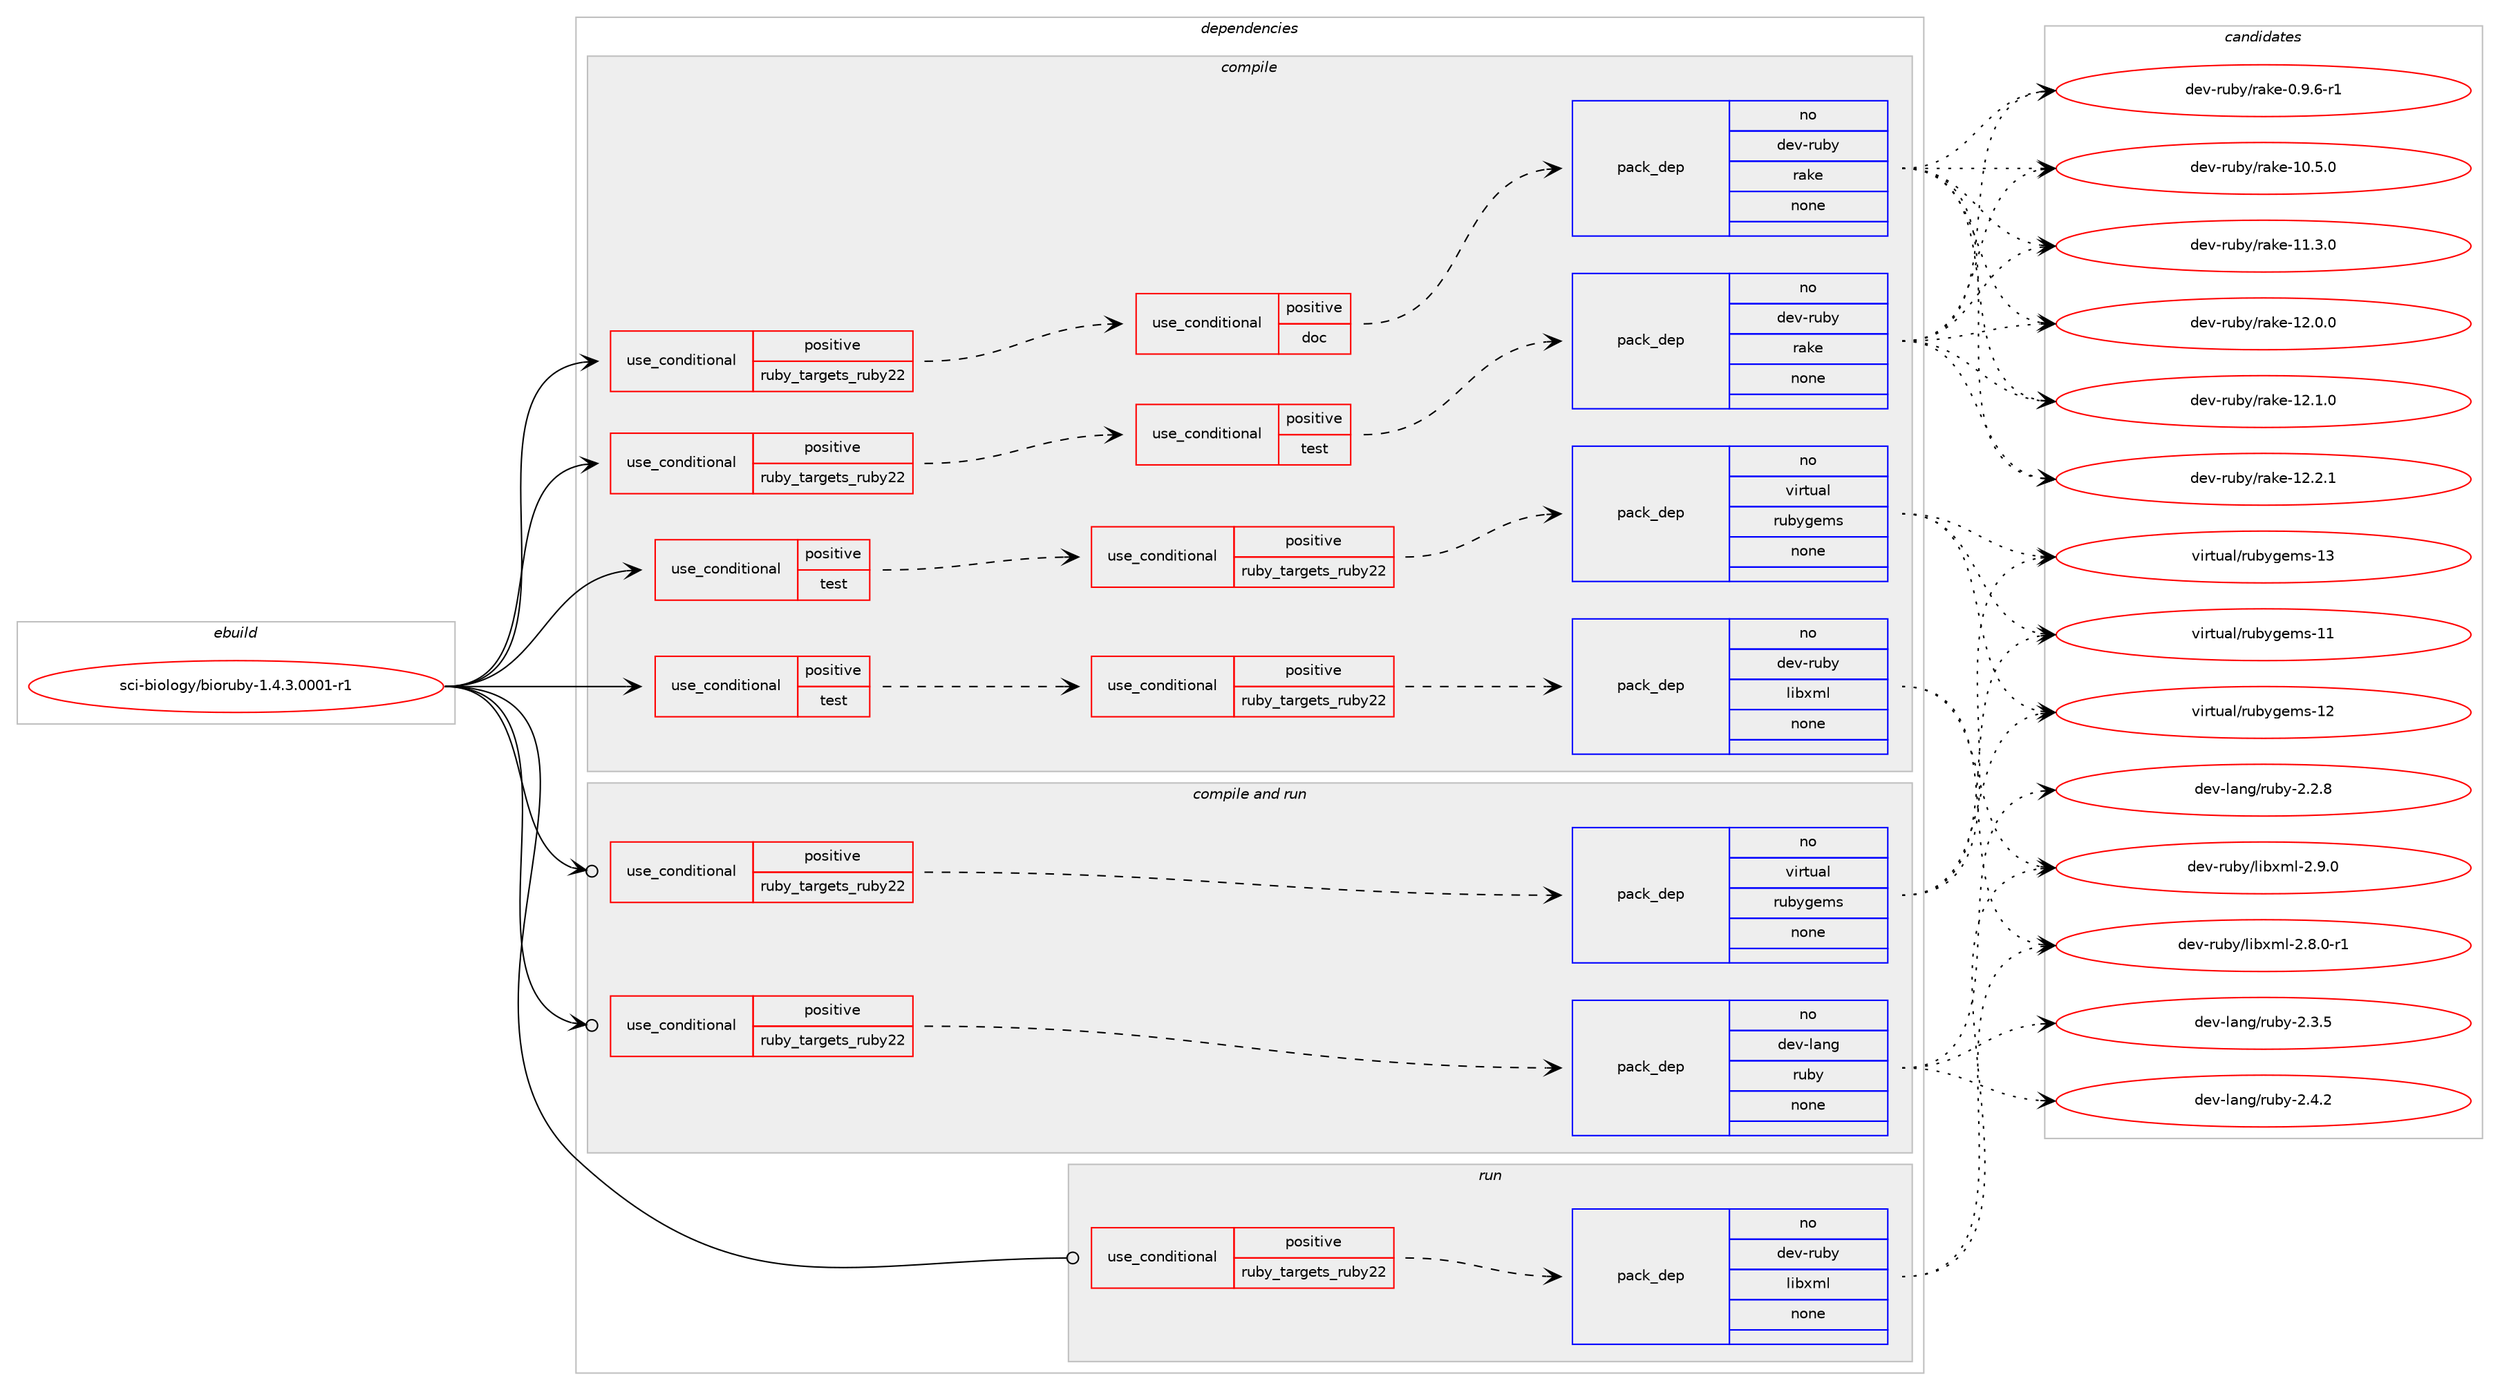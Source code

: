 digraph prolog {

# *************
# Graph options
# *************

newrank=true;
concentrate=true;
compound=true;
graph [rankdir=LR,fontname=Helvetica,fontsize=10,ranksep=1.5];#, ranksep=2.5, nodesep=0.2];
edge  [arrowhead=vee];
node  [fontname=Helvetica,fontsize=10];

# **********
# The ebuild
# **********

subgraph cluster_leftcol {
color=gray;
rank=same;
label=<<i>ebuild</i>>;
id [label="sci-biology/bioruby-1.4.3.0001-r1", color=red, width=4, href="../sci-biology/bioruby-1.4.3.0001-r1.svg"];
}

# ****************
# The dependencies
# ****************

subgraph cluster_midcol {
color=gray;
label=<<i>dependencies</i>>;
subgraph cluster_compile {
fillcolor="#eeeeee";
style=filled;
label=<<i>compile</i>>;
subgraph cond109229 {
dependency444320 [label=<<TABLE BORDER="0" CELLBORDER="1" CELLSPACING="0" CELLPADDING="4"><TR><TD ROWSPAN="3" CELLPADDING="10">use_conditional</TD></TR><TR><TD>positive</TD></TR><TR><TD>ruby_targets_ruby22</TD></TR></TABLE>>, shape=none, color=red];
subgraph cond109230 {
dependency444321 [label=<<TABLE BORDER="0" CELLBORDER="1" CELLSPACING="0" CELLPADDING="4"><TR><TD ROWSPAN="3" CELLPADDING="10">use_conditional</TD></TR><TR><TD>positive</TD></TR><TR><TD>doc</TD></TR></TABLE>>, shape=none, color=red];
subgraph pack327407 {
dependency444322 [label=<<TABLE BORDER="0" CELLBORDER="1" CELLSPACING="0" CELLPADDING="4" WIDTH="220"><TR><TD ROWSPAN="6" CELLPADDING="30">pack_dep</TD></TR><TR><TD WIDTH="110">no</TD></TR><TR><TD>dev-ruby</TD></TR><TR><TD>rake</TD></TR><TR><TD>none</TD></TR><TR><TD></TD></TR></TABLE>>, shape=none, color=blue];
}
dependency444321:e -> dependency444322:w [weight=20,style="dashed",arrowhead="vee"];
}
dependency444320:e -> dependency444321:w [weight=20,style="dashed",arrowhead="vee"];
}
id:e -> dependency444320:w [weight=20,style="solid",arrowhead="vee"];
subgraph cond109231 {
dependency444323 [label=<<TABLE BORDER="0" CELLBORDER="1" CELLSPACING="0" CELLPADDING="4"><TR><TD ROWSPAN="3" CELLPADDING="10">use_conditional</TD></TR><TR><TD>positive</TD></TR><TR><TD>ruby_targets_ruby22</TD></TR></TABLE>>, shape=none, color=red];
subgraph cond109232 {
dependency444324 [label=<<TABLE BORDER="0" CELLBORDER="1" CELLSPACING="0" CELLPADDING="4"><TR><TD ROWSPAN="3" CELLPADDING="10">use_conditional</TD></TR><TR><TD>positive</TD></TR><TR><TD>test</TD></TR></TABLE>>, shape=none, color=red];
subgraph pack327408 {
dependency444325 [label=<<TABLE BORDER="0" CELLBORDER="1" CELLSPACING="0" CELLPADDING="4" WIDTH="220"><TR><TD ROWSPAN="6" CELLPADDING="30">pack_dep</TD></TR><TR><TD WIDTH="110">no</TD></TR><TR><TD>dev-ruby</TD></TR><TR><TD>rake</TD></TR><TR><TD>none</TD></TR><TR><TD></TD></TR></TABLE>>, shape=none, color=blue];
}
dependency444324:e -> dependency444325:w [weight=20,style="dashed",arrowhead="vee"];
}
dependency444323:e -> dependency444324:w [weight=20,style="dashed",arrowhead="vee"];
}
id:e -> dependency444323:w [weight=20,style="solid",arrowhead="vee"];
subgraph cond109233 {
dependency444326 [label=<<TABLE BORDER="0" CELLBORDER="1" CELLSPACING="0" CELLPADDING="4"><TR><TD ROWSPAN="3" CELLPADDING="10">use_conditional</TD></TR><TR><TD>positive</TD></TR><TR><TD>test</TD></TR></TABLE>>, shape=none, color=red];
subgraph cond109234 {
dependency444327 [label=<<TABLE BORDER="0" CELLBORDER="1" CELLSPACING="0" CELLPADDING="4"><TR><TD ROWSPAN="3" CELLPADDING="10">use_conditional</TD></TR><TR><TD>positive</TD></TR><TR><TD>ruby_targets_ruby22</TD></TR></TABLE>>, shape=none, color=red];
subgraph pack327409 {
dependency444328 [label=<<TABLE BORDER="0" CELLBORDER="1" CELLSPACING="0" CELLPADDING="4" WIDTH="220"><TR><TD ROWSPAN="6" CELLPADDING="30">pack_dep</TD></TR><TR><TD WIDTH="110">no</TD></TR><TR><TD>dev-ruby</TD></TR><TR><TD>libxml</TD></TR><TR><TD>none</TD></TR><TR><TD></TD></TR></TABLE>>, shape=none, color=blue];
}
dependency444327:e -> dependency444328:w [weight=20,style="dashed",arrowhead="vee"];
}
dependency444326:e -> dependency444327:w [weight=20,style="dashed",arrowhead="vee"];
}
id:e -> dependency444326:w [weight=20,style="solid",arrowhead="vee"];
subgraph cond109235 {
dependency444329 [label=<<TABLE BORDER="0" CELLBORDER="1" CELLSPACING="0" CELLPADDING="4"><TR><TD ROWSPAN="3" CELLPADDING="10">use_conditional</TD></TR><TR><TD>positive</TD></TR><TR><TD>test</TD></TR></TABLE>>, shape=none, color=red];
subgraph cond109236 {
dependency444330 [label=<<TABLE BORDER="0" CELLBORDER="1" CELLSPACING="0" CELLPADDING="4"><TR><TD ROWSPAN="3" CELLPADDING="10">use_conditional</TD></TR><TR><TD>positive</TD></TR><TR><TD>ruby_targets_ruby22</TD></TR></TABLE>>, shape=none, color=red];
subgraph pack327410 {
dependency444331 [label=<<TABLE BORDER="0" CELLBORDER="1" CELLSPACING="0" CELLPADDING="4" WIDTH="220"><TR><TD ROWSPAN="6" CELLPADDING="30">pack_dep</TD></TR><TR><TD WIDTH="110">no</TD></TR><TR><TD>virtual</TD></TR><TR><TD>rubygems</TD></TR><TR><TD>none</TD></TR><TR><TD></TD></TR></TABLE>>, shape=none, color=blue];
}
dependency444330:e -> dependency444331:w [weight=20,style="dashed",arrowhead="vee"];
}
dependency444329:e -> dependency444330:w [weight=20,style="dashed",arrowhead="vee"];
}
id:e -> dependency444329:w [weight=20,style="solid",arrowhead="vee"];
}
subgraph cluster_compileandrun {
fillcolor="#eeeeee";
style=filled;
label=<<i>compile and run</i>>;
subgraph cond109237 {
dependency444332 [label=<<TABLE BORDER="0" CELLBORDER="1" CELLSPACING="0" CELLPADDING="4"><TR><TD ROWSPAN="3" CELLPADDING="10">use_conditional</TD></TR><TR><TD>positive</TD></TR><TR><TD>ruby_targets_ruby22</TD></TR></TABLE>>, shape=none, color=red];
subgraph pack327411 {
dependency444333 [label=<<TABLE BORDER="0" CELLBORDER="1" CELLSPACING="0" CELLPADDING="4" WIDTH="220"><TR><TD ROWSPAN="6" CELLPADDING="30">pack_dep</TD></TR><TR><TD WIDTH="110">no</TD></TR><TR><TD>dev-lang</TD></TR><TR><TD>ruby</TD></TR><TR><TD>none</TD></TR><TR><TD></TD></TR></TABLE>>, shape=none, color=blue];
}
dependency444332:e -> dependency444333:w [weight=20,style="dashed",arrowhead="vee"];
}
id:e -> dependency444332:w [weight=20,style="solid",arrowhead="odotvee"];
subgraph cond109238 {
dependency444334 [label=<<TABLE BORDER="0" CELLBORDER="1" CELLSPACING="0" CELLPADDING="4"><TR><TD ROWSPAN="3" CELLPADDING="10">use_conditional</TD></TR><TR><TD>positive</TD></TR><TR><TD>ruby_targets_ruby22</TD></TR></TABLE>>, shape=none, color=red];
subgraph pack327412 {
dependency444335 [label=<<TABLE BORDER="0" CELLBORDER="1" CELLSPACING="0" CELLPADDING="4" WIDTH="220"><TR><TD ROWSPAN="6" CELLPADDING="30">pack_dep</TD></TR><TR><TD WIDTH="110">no</TD></TR><TR><TD>virtual</TD></TR><TR><TD>rubygems</TD></TR><TR><TD>none</TD></TR><TR><TD></TD></TR></TABLE>>, shape=none, color=blue];
}
dependency444334:e -> dependency444335:w [weight=20,style="dashed",arrowhead="vee"];
}
id:e -> dependency444334:w [weight=20,style="solid",arrowhead="odotvee"];
}
subgraph cluster_run {
fillcolor="#eeeeee";
style=filled;
label=<<i>run</i>>;
subgraph cond109239 {
dependency444336 [label=<<TABLE BORDER="0" CELLBORDER="1" CELLSPACING="0" CELLPADDING="4"><TR><TD ROWSPAN="3" CELLPADDING="10">use_conditional</TD></TR><TR><TD>positive</TD></TR><TR><TD>ruby_targets_ruby22</TD></TR></TABLE>>, shape=none, color=red];
subgraph pack327413 {
dependency444337 [label=<<TABLE BORDER="0" CELLBORDER="1" CELLSPACING="0" CELLPADDING="4" WIDTH="220"><TR><TD ROWSPAN="6" CELLPADDING="30">pack_dep</TD></TR><TR><TD WIDTH="110">no</TD></TR><TR><TD>dev-ruby</TD></TR><TR><TD>libxml</TD></TR><TR><TD>none</TD></TR><TR><TD></TD></TR></TABLE>>, shape=none, color=blue];
}
dependency444336:e -> dependency444337:w [weight=20,style="dashed",arrowhead="vee"];
}
id:e -> dependency444336:w [weight=20,style="solid",arrowhead="odot"];
}
}

# **************
# The candidates
# **************

subgraph cluster_choices {
rank=same;
color=gray;
label=<<i>candidates</i>>;

subgraph choice327407 {
color=black;
nodesep=1;
choice100101118451141179812147114971071014548465746544511449 [label="dev-ruby/rake-0.9.6-r1", color=red, width=4,href="../dev-ruby/rake-0.9.6-r1.svg"];
choice1001011184511411798121471149710710145494846534648 [label="dev-ruby/rake-10.5.0", color=red, width=4,href="../dev-ruby/rake-10.5.0.svg"];
choice1001011184511411798121471149710710145494946514648 [label="dev-ruby/rake-11.3.0", color=red, width=4,href="../dev-ruby/rake-11.3.0.svg"];
choice1001011184511411798121471149710710145495046484648 [label="dev-ruby/rake-12.0.0", color=red, width=4,href="../dev-ruby/rake-12.0.0.svg"];
choice1001011184511411798121471149710710145495046494648 [label="dev-ruby/rake-12.1.0", color=red, width=4,href="../dev-ruby/rake-12.1.0.svg"];
choice1001011184511411798121471149710710145495046504649 [label="dev-ruby/rake-12.2.1", color=red, width=4,href="../dev-ruby/rake-12.2.1.svg"];
dependency444322:e -> choice100101118451141179812147114971071014548465746544511449:w [style=dotted,weight="100"];
dependency444322:e -> choice1001011184511411798121471149710710145494846534648:w [style=dotted,weight="100"];
dependency444322:e -> choice1001011184511411798121471149710710145494946514648:w [style=dotted,weight="100"];
dependency444322:e -> choice1001011184511411798121471149710710145495046484648:w [style=dotted,weight="100"];
dependency444322:e -> choice1001011184511411798121471149710710145495046494648:w [style=dotted,weight="100"];
dependency444322:e -> choice1001011184511411798121471149710710145495046504649:w [style=dotted,weight="100"];
}
subgraph choice327408 {
color=black;
nodesep=1;
choice100101118451141179812147114971071014548465746544511449 [label="dev-ruby/rake-0.9.6-r1", color=red, width=4,href="../dev-ruby/rake-0.9.6-r1.svg"];
choice1001011184511411798121471149710710145494846534648 [label="dev-ruby/rake-10.5.0", color=red, width=4,href="../dev-ruby/rake-10.5.0.svg"];
choice1001011184511411798121471149710710145494946514648 [label="dev-ruby/rake-11.3.0", color=red, width=4,href="../dev-ruby/rake-11.3.0.svg"];
choice1001011184511411798121471149710710145495046484648 [label="dev-ruby/rake-12.0.0", color=red, width=4,href="../dev-ruby/rake-12.0.0.svg"];
choice1001011184511411798121471149710710145495046494648 [label="dev-ruby/rake-12.1.0", color=red, width=4,href="../dev-ruby/rake-12.1.0.svg"];
choice1001011184511411798121471149710710145495046504649 [label="dev-ruby/rake-12.2.1", color=red, width=4,href="../dev-ruby/rake-12.2.1.svg"];
dependency444325:e -> choice100101118451141179812147114971071014548465746544511449:w [style=dotted,weight="100"];
dependency444325:e -> choice1001011184511411798121471149710710145494846534648:w [style=dotted,weight="100"];
dependency444325:e -> choice1001011184511411798121471149710710145494946514648:w [style=dotted,weight="100"];
dependency444325:e -> choice1001011184511411798121471149710710145495046484648:w [style=dotted,weight="100"];
dependency444325:e -> choice1001011184511411798121471149710710145495046494648:w [style=dotted,weight="100"];
dependency444325:e -> choice1001011184511411798121471149710710145495046504649:w [style=dotted,weight="100"];
}
subgraph choice327409 {
color=black;
nodesep=1;
choice100101118451141179812147108105981201091084550465646484511449 [label="dev-ruby/libxml-2.8.0-r1", color=red, width=4,href="../dev-ruby/libxml-2.8.0-r1.svg"];
choice10010111845114117981214710810598120109108455046574648 [label="dev-ruby/libxml-2.9.0", color=red, width=4,href="../dev-ruby/libxml-2.9.0.svg"];
dependency444328:e -> choice100101118451141179812147108105981201091084550465646484511449:w [style=dotted,weight="100"];
dependency444328:e -> choice10010111845114117981214710810598120109108455046574648:w [style=dotted,weight="100"];
}
subgraph choice327410 {
color=black;
nodesep=1;
choice118105114116117971084711411798121103101109115454949 [label="virtual/rubygems-11", color=red, width=4,href="../virtual/rubygems-11.svg"];
choice118105114116117971084711411798121103101109115454950 [label="virtual/rubygems-12", color=red, width=4,href="../virtual/rubygems-12.svg"];
choice118105114116117971084711411798121103101109115454951 [label="virtual/rubygems-13", color=red, width=4,href="../virtual/rubygems-13.svg"];
dependency444331:e -> choice118105114116117971084711411798121103101109115454949:w [style=dotted,weight="100"];
dependency444331:e -> choice118105114116117971084711411798121103101109115454950:w [style=dotted,weight="100"];
dependency444331:e -> choice118105114116117971084711411798121103101109115454951:w [style=dotted,weight="100"];
}
subgraph choice327411 {
color=black;
nodesep=1;
choice10010111845108971101034711411798121455046504656 [label="dev-lang/ruby-2.2.8", color=red, width=4,href="../dev-lang/ruby-2.2.8.svg"];
choice10010111845108971101034711411798121455046514653 [label="dev-lang/ruby-2.3.5", color=red, width=4,href="../dev-lang/ruby-2.3.5.svg"];
choice10010111845108971101034711411798121455046524650 [label="dev-lang/ruby-2.4.2", color=red, width=4,href="../dev-lang/ruby-2.4.2.svg"];
dependency444333:e -> choice10010111845108971101034711411798121455046504656:w [style=dotted,weight="100"];
dependency444333:e -> choice10010111845108971101034711411798121455046514653:w [style=dotted,weight="100"];
dependency444333:e -> choice10010111845108971101034711411798121455046524650:w [style=dotted,weight="100"];
}
subgraph choice327412 {
color=black;
nodesep=1;
choice118105114116117971084711411798121103101109115454949 [label="virtual/rubygems-11", color=red, width=4,href="../virtual/rubygems-11.svg"];
choice118105114116117971084711411798121103101109115454950 [label="virtual/rubygems-12", color=red, width=4,href="../virtual/rubygems-12.svg"];
choice118105114116117971084711411798121103101109115454951 [label="virtual/rubygems-13", color=red, width=4,href="../virtual/rubygems-13.svg"];
dependency444335:e -> choice118105114116117971084711411798121103101109115454949:w [style=dotted,weight="100"];
dependency444335:e -> choice118105114116117971084711411798121103101109115454950:w [style=dotted,weight="100"];
dependency444335:e -> choice118105114116117971084711411798121103101109115454951:w [style=dotted,weight="100"];
}
subgraph choice327413 {
color=black;
nodesep=1;
choice100101118451141179812147108105981201091084550465646484511449 [label="dev-ruby/libxml-2.8.0-r1", color=red, width=4,href="../dev-ruby/libxml-2.8.0-r1.svg"];
choice10010111845114117981214710810598120109108455046574648 [label="dev-ruby/libxml-2.9.0", color=red, width=4,href="../dev-ruby/libxml-2.9.0.svg"];
dependency444337:e -> choice100101118451141179812147108105981201091084550465646484511449:w [style=dotted,weight="100"];
dependency444337:e -> choice10010111845114117981214710810598120109108455046574648:w [style=dotted,weight="100"];
}
}

}

